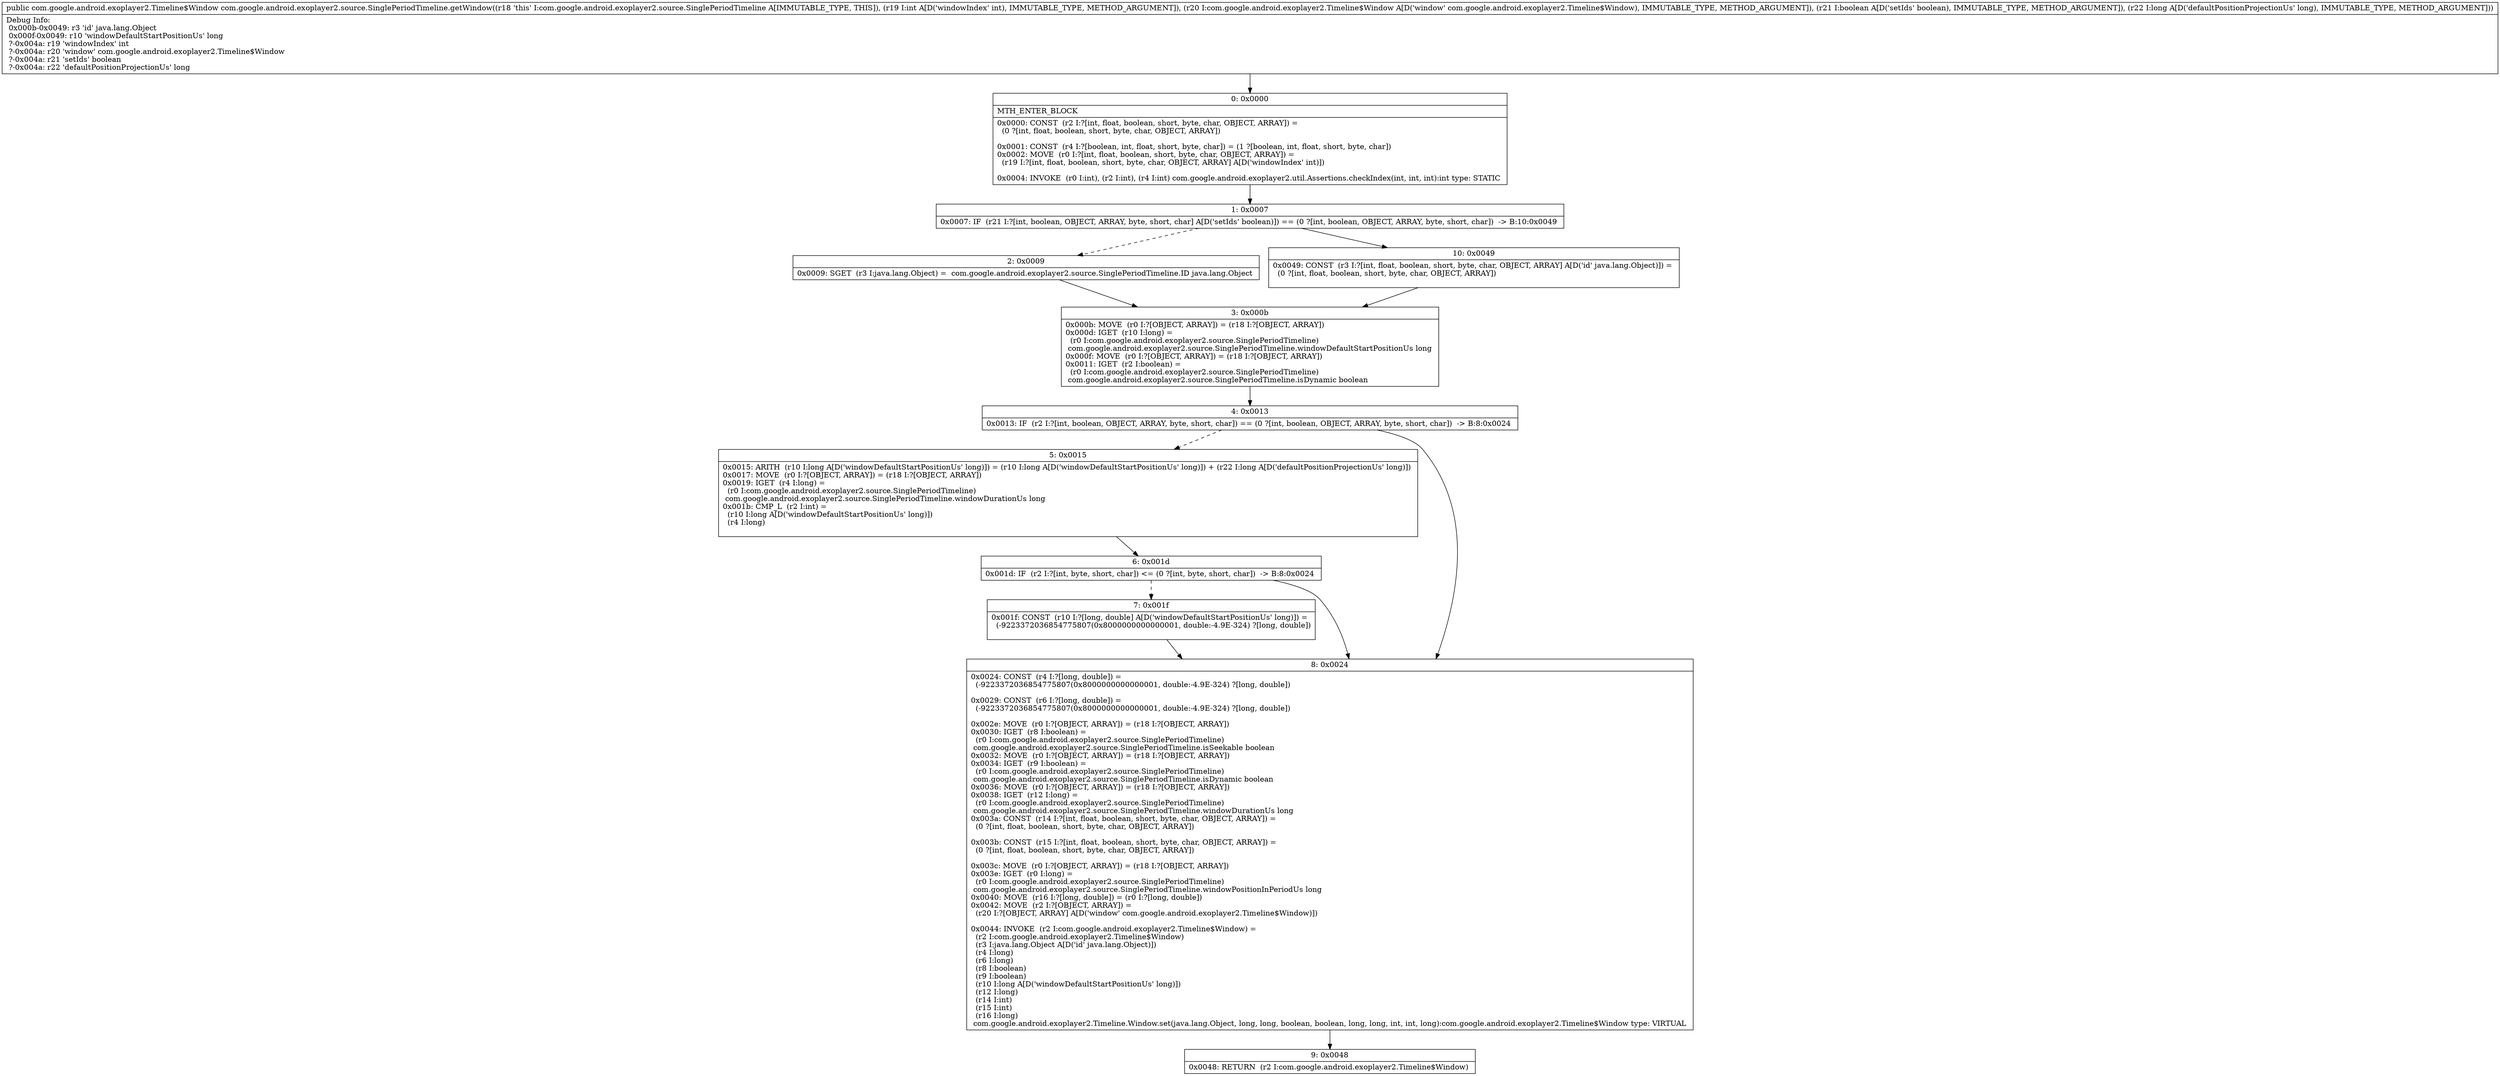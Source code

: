 digraph "CFG forcom.google.android.exoplayer2.source.SinglePeriodTimeline.getWindow(ILcom\/google\/android\/exoplayer2\/Timeline$Window;ZJ)Lcom\/google\/android\/exoplayer2\/Timeline$Window;" {
Node_0 [shape=record,label="{0\:\ 0x0000|MTH_ENTER_BLOCK\l|0x0000: CONST  (r2 I:?[int, float, boolean, short, byte, char, OBJECT, ARRAY]) = \l  (0 ?[int, float, boolean, short, byte, char, OBJECT, ARRAY])\l \l0x0001: CONST  (r4 I:?[boolean, int, float, short, byte, char]) = (1 ?[boolean, int, float, short, byte, char]) \l0x0002: MOVE  (r0 I:?[int, float, boolean, short, byte, char, OBJECT, ARRAY]) = \l  (r19 I:?[int, float, boolean, short, byte, char, OBJECT, ARRAY] A[D('windowIndex' int)])\l \l0x0004: INVOKE  (r0 I:int), (r2 I:int), (r4 I:int) com.google.android.exoplayer2.util.Assertions.checkIndex(int, int, int):int type: STATIC \l}"];
Node_1 [shape=record,label="{1\:\ 0x0007|0x0007: IF  (r21 I:?[int, boolean, OBJECT, ARRAY, byte, short, char] A[D('setIds' boolean)]) == (0 ?[int, boolean, OBJECT, ARRAY, byte, short, char])  \-\> B:10:0x0049 \l}"];
Node_2 [shape=record,label="{2\:\ 0x0009|0x0009: SGET  (r3 I:java.lang.Object) =  com.google.android.exoplayer2.source.SinglePeriodTimeline.ID java.lang.Object \l}"];
Node_3 [shape=record,label="{3\:\ 0x000b|0x000b: MOVE  (r0 I:?[OBJECT, ARRAY]) = (r18 I:?[OBJECT, ARRAY]) \l0x000d: IGET  (r10 I:long) = \l  (r0 I:com.google.android.exoplayer2.source.SinglePeriodTimeline)\l com.google.android.exoplayer2.source.SinglePeriodTimeline.windowDefaultStartPositionUs long \l0x000f: MOVE  (r0 I:?[OBJECT, ARRAY]) = (r18 I:?[OBJECT, ARRAY]) \l0x0011: IGET  (r2 I:boolean) = \l  (r0 I:com.google.android.exoplayer2.source.SinglePeriodTimeline)\l com.google.android.exoplayer2.source.SinglePeriodTimeline.isDynamic boolean \l}"];
Node_4 [shape=record,label="{4\:\ 0x0013|0x0013: IF  (r2 I:?[int, boolean, OBJECT, ARRAY, byte, short, char]) == (0 ?[int, boolean, OBJECT, ARRAY, byte, short, char])  \-\> B:8:0x0024 \l}"];
Node_5 [shape=record,label="{5\:\ 0x0015|0x0015: ARITH  (r10 I:long A[D('windowDefaultStartPositionUs' long)]) = (r10 I:long A[D('windowDefaultStartPositionUs' long)]) + (r22 I:long A[D('defaultPositionProjectionUs' long)]) \l0x0017: MOVE  (r0 I:?[OBJECT, ARRAY]) = (r18 I:?[OBJECT, ARRAY]) \l0x0019: IGET  (r4 I:long) = \l  (r0 I:com.google.android.exoplayer2.source.SinglePeriodTimeline)\l com.google.android.exoplayer2.source.SinglePeriodTimeline.windowDurationUs long \l0x001b: CMP_L  (r2 I:int) = \l  (r10 I:long A[D('windowDefaultStartPositionUs' long)])\l  (r4 I:long)\l \l}"];
Node_6 [shape=record,label="{6\:\ 0x001d|0x001d: IF  (r2 I:?[int, byte, short, char]) \<= (0 ?[int, byte, short, char])  \-\> B:8:0x0024 \l}"];
Node_7 [shape=record,label="{7\:\ 0x001f|0x001f: CONST  (r10 I:?[long, double] A[D('windowDefaultStartPositionUs' long)]) = \l  (\-9223372036854775807(0x8000000000000001, double:\-4.9E\-324) ?[long, double])\l \l}"];
Node_8 [shape=record,label="{8\:\ 0x0024|0x0024: CONST  (r4 I:?[long, double]) = \l  (\-9223372036854775807(0x8000000000000001, double:\-4.9E\-324) ?[long, double])\l \l0x0029: CONST  (r6 I:?[long, double]) = \l  (\-9223372036854775807(0x8000000000000001, double:\-4.9E\-324) ?[long, double])\l \l0x002e: MOVE  (r0 I:?[OBJECT, ARRAY]) = (r18 I:?[OBJECT, ARRAY]) \l0x0030: IGET  (r8 I:boolean) = \l  (r0 I:com.google.android.exoplayer2.source.SinglePeriodTimeline)\l com.google.android.exoplayer2.source.SinglePeriodTimeline.isSeekable boolean \l0x0032: MOVE  (r0 I:?[OBJECT, ARRAY]) = (r18 I:?[OBJECT, ARRAY]) \l0x0034: IGET  (r9 I:boolean) = \l  (r0 I:com.google.android.exoplayer2.source.SinglePeriodTimeline)\l com.google.android.exoplayer2.source.SinglePeriodTimeline.isDynamic boolean \l0x0036: MOVE  (r0 I:?[OBJECT, ARRAY]) = (r18 I:?[OBJECT, ARRAY]) \l0x0038: IGET  (r12 I:long) = \l  (r0 I:com.google.android.exoplayer2.source.SinglePeriodTimeline)\l com.google.android.exoplayer2.source.SinglePeriodTimeline.windowDurationUs long \l0x003a: CONST  (r14 I:?[int, float, boolean, short, byte, char, OBJECT, ARRAY]) = \l  (0 ?[int, float, boolean, short, byte, char, OBJECT, ARRAY])\l \l0x003b: CONST  (r15 I:?[int, float, boolean, short, byte, char, OBJECT, ARRAY]) = \l  (0 ?[int, float, boolean, short, byte, char, OBJECT, ARRAY])\l \l0x003c: MOVE  (r0 I:?[OBJECT, ARRAY]) = (r18 I:?[OBJECT, ARRAY]) \l0x003e: IGET  (r0 I:long) = \l  (r0 I:com.google.android.exoplayer2.source.SinglePeriodTimeline)\l com.google.android.exoplayer2.source.SinglePeriodTimeline.windowPositionInPeriodUs long \l0x0040: MOVE  (r16 I:?[long, double]) = (r0 I:?[long, double]) \l0x0042: MOVE  (r2 I:?[OBJECT, ARRAY]) = \l  (r20 I:?[OBJECT, ARRAY] A[D('window' com.google.android.exoplayer2.Timeline$Window)])\l \l0x0044: INVOKE  (r2 I:com.google.android.exoplayer2.Timeline$Window) = \l  (r2 I:com.google.android.exoplayer2.Timeline$Window)\l  (r3 I:java.lang.Object A[D('id' java.lang.Object)])\l  (r4 I:long)\l  (r6 I:long)\l  (r8 I:boolean)\l  (r9 I:boolean)\l  (r10 I:long A[D('windowDefaultStartPositionUs' long)])\l  (r12 I:long)\l  (r14 I:int)\l  (r15 I:int)\l  (r16 I:long)\l com.google.android.exoplayer2.Timeline.Window.set(java.lang.Object, long, long, boolean, boolean, long, long, int, int, long):com.google.android.exoplayer2.Timeline$Window type: VIRTUAL \l}"];
Node_9 [shape=record,label="{9\:\ 0x0048|0x0048: RETURN  (r2 I:com.google.android.exoplayer2.Timeline$Window) \l}"];
Node_10 [shape=record,label="{10\:\ 0x0049|0x0049: CONST  (r3 I:?[int, float, boolean, short, byte, char, OBJECT, ARRAY] A[D('id' java.lang.Object)]) = \l  (0 ?[int, float, boolean, short, byte, char, OBJECT, ARRAY])\l \l}"];
MethodNode[shape=record,label="{public com.google.android.exoplayer2.Timeline$Window com.google.android.exoplayer2.source.SinglePeriodTimeline.getWindow((r18 'this' I:com.google.android.exoplayer2.source.SinglePeriodTimeline A[IMMUTABLE_TYPE, THIS]), (r19 I:int A[D('windowIndex' int), IMMUTABLE_TYPE, METHOD_ARGUMENT]), (r20 I:com.google.android.exoplayer2.Timeline$Window A[D('window' com.google.android.exoplayer2.Timeline$Window), IMMUTABLE_TYPE, METHOD_ARGUMENT]), (r21 I:boolean A[D('setIds' boolean), IMMUTABLE_TYPE, METHOD_ARGUMENT]), (r22 I:long A[D('defaultPositionProjectionUs' long), IMMUTABLE_TYPE, METHOD_ARGUMENT]))  | Debug Info:\l  0x000b\-0x0049: r3 'id' java.lang.Object\l  0x000f\-0x0049: r10 'windowDefaultStartPositionUs' long\l  ?\-0x004a: r19 'windowIndex' int\l  ?\-0x004a: r20 'window' com.google.android.exoplayer2.Timeline$Window\l  ?\-0x004a: r21 'setIds' boolean\l  ?\-0x004a: r22 'defaultPositionProjectionUs' long\l}"];
MethodNode -> Node_0;
Node_0 -> Node_1;
Node_1 -> Node_2[style=dashed];
Node_1 -> Node_10;
Node_2 -> Node_3;
Node_3 -> Node_4;
Node_4 -> Node_5[style=dashed];
Node_4 -> Node_8;
Node_5 -> Node_6;
Node_6 -> Node_7[style=dashed];
Node_6 -> Node_8;
Node_7 -> Node_8;
Node_8 -> Node_9;
Node_10 -> Node_3;
}

